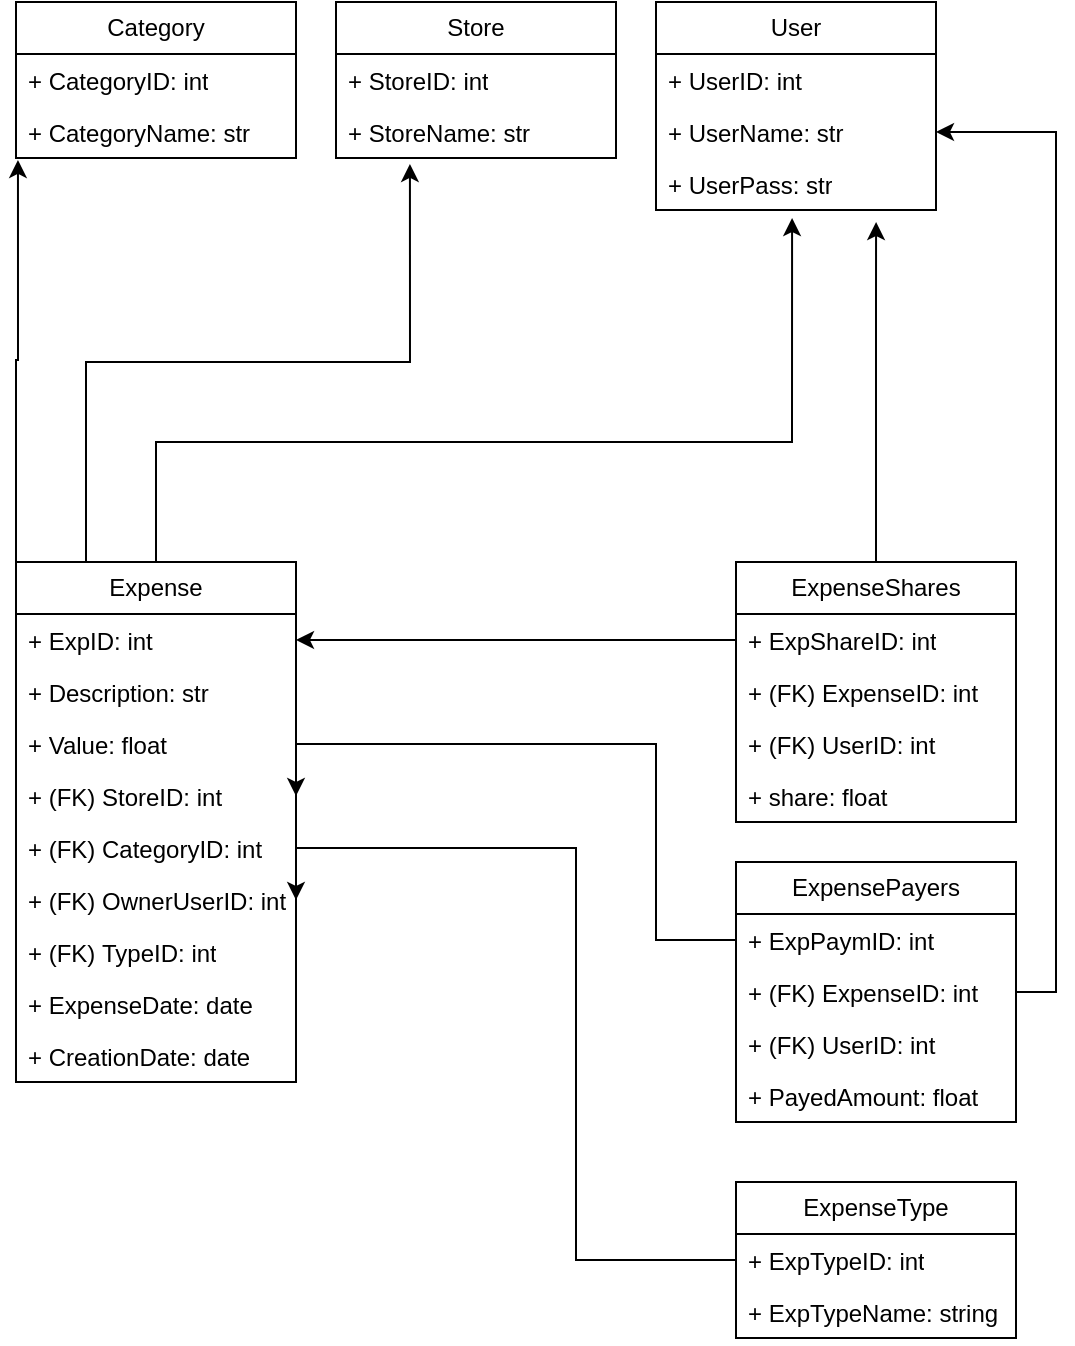 <mxfile version="24.6.4" type="device">
  <diagram id="C5RBs43oDa-KdzZeNtuy" name="Page-1">
    <mxGraphModel dx="1743" dy="1441" grid="1" gridSize="10" guides="1" tooltips="1" connect="1" arrows="1" fold="1" page="1" pageScale="1" pageWidth="827" pageHeight="1169" math="0" shadow="0">
      <root>
        <mxCell id="WIyWlLk6GJQsqaUBKTNV-0" />
        <mxCell id="WIyWlLk6GJQsqaUBKTNV-1" parent="WIyWlLk6GJQsqaUBKTNV-0" />
        <mxCell id="2HHwYVkoNOaQELfMIDZ7-0" value="Expense" style="swimlane;fontStyle=0;childLayout=stackLayout;horizontal=1;startSize=26;fillColor=none;horizontalStack=0;resizeParent=1;resizeParentMax=0;resizeLast=0;collapsible=1;marginBottom=0;whiteSpace=wrap;html=1;" parent="WIyWlLk6GJQsqaUBKTNV-1" vertex="1">
          <mxGeometry x="-674" y="470" width="140" height="260" as="geometry" />
        </mxCell>
        <mxCell id="2HHwYVkoNOaQELfMIDZ7-11" value="+ ExpID: int&lt;span style=&quot;white-space: pre;&quot;&gt;&#x9;&lt;/span&gt;" style="text;strokeColor=none;fillColor=none;align=left;verticalAlign=top;spacingLeft=4;spacingRight=4;overflow=hidden;rotatable=0;points=[[0,0.5],[1,0.5]];portConstraint=eastwest;whiteSpace=wrap;html=1;" parent="2HHwYVkoNOaQELfMIDZ7-0" vertex="1">
          <mxGeometry y="26" width="140" height="26" as="geometry" />
        </mxCell>
        <mxCell id="_qTpF0EUfJcKADuhrHEC-0" value="+ Description: str&lt;span style=&quot;background-color: initial; white-space: pre;&quot;&gt;&#x9;&lt;/span&gt;" style="text;strokeColor=none;fillColor=none;align=left;verticalAlign=top;spacingLeft=4;spacingRight=4;overflow=hidden;rotatable=0;points=[[0,0.5],[1,0.5]];portConstraint=eastwest;whiteSpace=wrap;html=1;" vertex="1" parent="2HHwYVkoNOaQELfMIDZ7-0">
          <mxGeometry y="52" width="140" height="26" as="geometry" />
        </mxCell>
        <mxCell id="2HHwYVkoNOaQELfMIDZ7-1" value="+ Value: float&lt;span style=&quot;white-space: pre;&quot;&gt;&#x9;&lt;/span&gt;" style="text;strokeColor=none;fillColor=none;align=left;verticalAlign=top;spacingLeft=4;spacingRight=4;overflow=hidden;rotatable=0;points=[[0,0.5],[1,0.5]];portConstraint=eastwest;whiteSpace=wrap;html=1;" parent="2HHwYVkoNOaQELfMIDZ7-0" vertex="1">
          <mxGeometry y="78" width="140" height="26" as="geometry" />
        </mxCell>
        <mxCell id="2HHwYVkoNOaQELfMIDZ7-2" value="+ (FK) StoreID: int&amp;nbsp;" style="text;strokeColor=none;fillColor=none;align=left;verticalAlign=top;spacingLeft=4;spacingRight=4;overflow=hidden;rotatable=0;points=[[0,0.5],[1,0.5]];portConstraint=eastwest;whiteSpace=wrap;html=1;" parent="2HHwYVkoNOaQELfMIDZ7-0" vertex="1">
          <mxGeometry y="104" width="140" height="26" as="geometry" />
        </mxCell>
        <mxCell id="2HHwYVkoNOaQELfMIDZ7-3" value="+ (FK) CategoryID: int" style="text;strokeColor=none;fillColor=none;align=left;verticalAlign=top;spacingLeft=4;spacingRight=4;overflow=hidden;rotatable=0;points=[[0,0.5],[1,0.5]];portConstraint=eastwest;whiteSpace=wrap;html=1;" parent="2HHwYVkoNOaQELfMIDZ7-0" vertex="1">
          <mxGeometry y="130" width="140" height="26" as="geometry" />
        </mxCell>
        <mxCell id="2HHwYVkoNOaQELfMIDZ7-4" value="+ (FK) Owner&lt;span style=&quot;background-color: initial;&quot;&gt;User&lt;/span&gt;&lt;span style=&quot;background-color: initial;&quot;&gt;ID: int&lt;/span&gt;" style="text;strokeColor=none;fillColor=none;align=left;verticalAlign=top;spacingLeft=4;spacingRight=4;overflow=hidden;rotatable=0;points=[[0,0.5],[1,0.5]];portConstraint=eastwest;whiteSpace=wrap;html=1;" parent="2HHwYVkoNOaQELfMIDZ7-0" vertex="1">
          <mxGeometry y="156" width="140" height="26" as="geometry" />
        </mxCell>
        <mxCell id="oe2noMy-vkPDawmMcOkZ-4" value="+ (FK)&amp;nbsp;&lt;span style=&quot;background-color: initial;&quot;&gt;TypeID&lt;/span&gt;&lt;span style=&quot;background-color: initial;&quot;&gt;: int&lt;/span&gt;" style="text;strokeColor=none;fillColor=none;align=left;verticalAlign=top;spacingLeft=4;spacingRight=4;overflow=hidden;rotatable=0;points=[[0,0.5],[1,0.5]];portConstraint=eastwest;whiteSpace=wrap;html=1;" parent="2HHwYVkoNOaQELfMIDZ7-0" vertex="1">
          <mxGeometry y="182" width="140" height="26" as="geometry" />
        </mxCell>
        <mxCell id="2HHwYVkoNOaQELfMIDZ7-6" value="+ ExpenseDate&lt;span style=&quot;background-color: initial;&quot;&gt;: date&lt;/span&gt;" style="text;strokeColor=none;fillColor=none;align=left;verticalAlign=top;spacingLeft=4;spacingRight=4;overflow=hidden;rotatable=0;points=[[0,0.5],[1,0.5]];portConstraint=eastwest;whiteSpace=wrap;html=1;" parent="2HHwYVkoNOaQELfMIDZ7-0" vertex="1">
          <mxGeometry y="208" width="140" height="26" as="geometry" />
        </mxCell>
        <mxCell id="2HHwYVkoNOaQELfMIDZ7-5" value="+ CreationDate&lt;span style=&quot;background-color: initial;&quot;&gt;: date&lt;/span&gt;" style="text;strokeColor=none;fillColor=none;align=left;verticalAlign=top;spacingLeft=4;spacingRight=4;overflow=hidden;rotatable=0;points=[[0,0.5],[1,0.5]];portConstraint=eastwest;whiteSpace=wrap;html=1;" parent="2HHwYVkoNOaQELfMIDZ7-0" vertex="1">
          <mxGeometry y="234" width="140" height="26" as="geometry" />
        </mxCell>
        <mxCell id="2HHwYVkoNOaQELfMIDZ7-7" value="Category" style="swimlane;fontStyle=0;childLayout=stackLayout;horizontal=1;startSize=26;fillColor=none;horizontalStack=0;resizeParent=1;resizeParentMax=0;resizeLast=0;collapsible=1;marginBottom=0;whiteSpace=wrap;html=1;" parent="WIyWlLk6GJQsqaUBKTNV-1" vertex="1">
          <mxGeometry x="-674" y="190" width="140" height="78" as="geometry" />
        </mxCell>
        <mxCell id="2HHwYVkoNOaQELfMIDZ7-8" value="+ CategoryID: int" style="text;strokeColor=none;fillColor=none;align=left;verticalAlign=top;spacingLeft=4;spacingRight=4;overflow=hidden;rotatable=0;points=[[0,0.5],[1,0.5]];portConstraint=eastwest;whiteSpace=wrap;html=1;" parent="2HHwYVkoNOaQELfMIDZ7-7" vertex="1">
          <mxGeometry y="26" width="140" height="26" as="geometry" />
        </mxCell>
        <mxCell id="2HHwYVkoNOaQELfMIDZ7-9" value="+ CategoryName: str" style="text;strokeColor=none;fillColor=none;align=left;verticalAlign=top;spacingLeft=4;spacingRight=4;overflow=hidden;rotatable=0;points=[[0,0.5],[1,0.5]];portConstraint=eastwest;whiteSpace=wrap;html=1;" parent="2HHwYVkoNOaQELfMIDZ7-7" vertex="1">
          <mxGeometry y="52" width="140" height="26" as="geometry" />
        </mxCell>
        <mxCell id="2HHwYVkoNOaQELfMIDZ7-12" value="Store" style="swimlane;fontStyle=0;childLayout=stackLayout;horizontal=1;startSize=26;fillColor=none;horizontalStack=0;resizeParent=1;resizeParentMax=0;resizeLast=0;collapsible=1;marginBottom=0;whiteSpace=wrap;html=1;" parent="WIyWlLk6GJQsqaUBKTNV-1" vertex="1">
          <mxGeometry x="-514" y="190" width="140" height="78" as="geometry" />
        </mxCell>
        <mxCell id="2HHwYVkoNOaQELfMIDZ7-13" value="+ StoreID: int" style="text;strokeColor=none;fillColor=none;align=left;verticalAlign=top;spacingLeft=4;spacingRight=4;overflow=hidden;rotatable=0;points=[[0,0.5],[1,0.5]];portConstraint=eastwest;whiteSpace=wrap;html=1;" parent="2HHwYVkoNOaQELfMIDZ7-12" vertex="1">
          <mxGeometry y="26" width="140" height="26" as="geometry" />
        </mxCell>
        <mxCell id="2HHwYVkoNOaQELfMIDZ7-14" value="+ StoreName: str" style="text;strokeColor=none;fillColor=none;align=left;verticalAlign=top;spacingLeft=4;spacingRight=4;overflow=hidden;rotatable=0;points=[[0,0.5],[1,0.5]];portConstraint=eastwest;whiteSpace=wrap;html=1;" parent="2HHwYVkoNOaQELfMIDZ7-12" vertex="1">
          <mxGeometry y="52" width="140" height="26" as="geometry" />
        </mxCell>
        <mxCell id="2HHwYVkoNOaQELfMIDZ7-16" value="User" style="swimlane;fontStyle=0;childLayout=stackLayout;horizontal=1;startSize=26;fillColor=none;horizontalStack=0;resizeParent=1;resizeParentMax=0;resizeLast=0;collapsible=1;marginBottom=0;whiteSpace=wrap;html=1;" parent="WIyWlLk6GJQsqaUBKTNV-1" vertex="1">
          <mxGeometry x="-354" y="190" width="140" height="104" as="geometry" />
        </mxCell>
        <mxCell id="2HHwYVkoNOaQELfMIDZ7-17" value="+ UserID: int" style="text;strokeColor=none;fillColor=none;align=left;verticalAlign=top;spacingLeft=4;spacingRight=4;overflow=hidden;rotatable=0;points=[[0,0.5],[1,0.5]];portConstraint=eastwest;whiteSpace=wrap;html=1;" parent="2HHwYVkoNOaQELfMIDZ7-16" vertex="1">
          <mxGeometry y="26" width="140" height="26" as="geometry" />
        </mxCell>
        <mxCell id="2HHwYVkoNOaQELfMIDZ7-18" value="+ UserName: str" style="text;strokeColor=none;fillColor=none;align=left;verticalAlign=top;spacingLeft=4;spacingRight=4;overflow=hidden;rotatable=0;points=[[0,0.5],[1,0.5]];portConstraint=eastwest;whiteSpace=wrap;html=1;" parent="2HHwYVkoNOaQELfMIDZ7-16" vertex="1">
          <mxGeometry y="52" width="140" height="26" as="geometry" />
        </mxCell>
        <mxCell id="2HHwYVkoNOaQELfMIDZ7-19" value="+ UserPass: str" style="text;strokeColor=none;fillColor=none;align=left;verticalAlign=top;spacingLeft=4;spacingRight=4;overflow=hidden;rotatable=0;points=[[0,0.5],[1,0.5]];portConstraint=eastwest;whiteSpace=wrap;html=1;" parent="2HHwYVkoNOaQELfMIDZ7-16" vertex="1">
          <mxGeometry y="78" width="140" height="26" as="geometry" />
        </mxCell>
        <mxCell id="2HHwYVkoNOaQELfMIDZ7-20" value="ExpensePayers" style="swimlane;fontStyle=0;childLayout=stackLayout;horizontal=1;startSize=26;fillColor=none;horizontalStack=0;resizeParent=1;resizeParentMax=0;resizeLast=0;collapsible=1;marginBottom=0;whiteSpace=wrap;html=1;" parent="WIyWlLk6GJQsqaUBKTNV-1" vertex="1">
          <mxGeometry x="-314" y="620" width="140" height="130" as="geometry" />
        </mxCell>
        <mxCell id="2HHwYVkoNOaQELfMIDZ7-21" value="+ ExpPaymID: int" style="text;strokeColor=none;fillColor=none;align=left;verticalAlign=top;spacingLeft=4;spacingRight=4;overflow=hidden;rotatable=0;points=[[0,0.5],[1,0.5]];portConstraint=eastwest;whiteSpace=wrap;html=1;" parent="2HHwYVkoNOaQELfMIDZ7-20" vertex="1">
          <mxGeometry y="26" width="140" height="26" as="geometry" />
        </mxCell>
        <mxCell id="2HHwYVkoNOaQELfMIDZ7-33" value="+ (FK) ExpenseID: int" style="text;strokeColor=none;fillColor=none;align=left;verticalAlign=top;spacingLeft=4;spacingRight=4;overflow=hidden;rotatable=0;points=[[0,0.5],[1,0.5]];portConstraint=eastwest;whiteSpace=wrap;html=1;" parent="2HHwYVkoNOaQELfMIDZ7-20" vertex="1">
          <mxGeometry y="52" width="140" height="26" as="geometry" />
        </mxCell>
        <mxCell id="2HHwYVkoNOaQELfMIDZ7-22" value="+ (FK) UserID: int" style="text;strokeColor=none;fillColor=none;align=left;verticalAlign=top;spacingLeft=4;spacingRight=4;overflow=hidden;rotatable=0;points=[[0,0.5],[1,0.5]];portConstraint=eastwest;whiteSpace=wrap;html=1;" parent="2HHwYVkoNOaQELfMIDZ7-20" vertex="1">
          <mxGeometry y="78" width="140" height="26" as="geometry" />
        </mxCell>
        <mxCell id="2HHwYVkoNOaQELfMIDZ7-23" value="+ PayedAmount: float" style="text;strokeColor=none;fillColor=none;align=left;verticalAlign=top;spacingLeft=4;spacingRight=4;overflow=hidden;rotatable=0;points=[[0,0.5],[1,0.5]];portConstraint=eastwest;whiteSpace=wrap;html=1;" parent="2HHwYVkoNOaQELfMIDZ7-20" vertex="1">
          <mxGeometry y="104" width="140" height="26" as="geometry" />
        </mxCell>
        <mxCell id="2HHwYVkoNOaQELfMIDZ7-24" value="ExpenseShares" style="swimlane;fontStyle=0;childLayout=stackLayout;horizontal=1;startSize=26;fillColor=none;horizontalStack=0;resizeParent=1;resizeParentMax=0;resizeLast=0;collapsible=1;marginBottom=0;whiteSpace=wrap;html=1;" parent="WIyWlLk6GJQsqaUBKTNV-1" vertex="1">
          <mxGeometry x="-314" y="470" width="140" height="130" as="geometry" />
        </mxCell>
        <mxCell id="2HHwYVkoNOaQELfMIDZ7-25" value="+ ExpShareID: int" style="text;strokeColor=none;fillColor=none;align=left;verticalAlign=top;spacingLeft=4;spacingRight=4;overflow=hidden;rotatable=0;points=[[0,0.5],[1,0.5]];portConstraint=eastwest;whiteSpace=wrap;html=1;" parent="2HHwYVkoNOaQELfMIDZ7-24" vertex="1">
          <mxGeometry y="26" width="140" height="26" as="geometry" />
        </mxCell>
        <mxCell id="2HHwYVkoNOaQELfMIDZ7-31" value="+ (FK) ExpenseID: int" style="text;strokeColor=none;fillColor=none;align=left;verticalAlign=top;spacingLeft=4;spacingRight=4;overflow=hidden;rotatable=0;points=[[0,0.5],[1,0.5]];portConstraint=eastwest;whiteSpace=wrap;html=1;" parent="2HHwYVkoNOaQELfMIDZ7-24" vertex="1">
          <mxGeometry y="52" width="140" height="26" as="geometry" />
        </mxCell>
        <mxCell id="2HHwYVkoNOaQELfMIDZ7-26" value="+ (FK) UserID: int" style="text;strokeColor=none;fillColor=none;align=left;verticalAlign=top;spacingLeft=4;spacingRight=4;overflow=hidden;rotatable=0;points=[[0,0.5],[1,0.5]];portConstraint=eastwest;whiteSpace=wrap;html=1;" parent="2HHwYVkoNOaQELfMIDZ7-24" vertex="1">
          <mxGeometry y="78" width="140" height="26" as="geometry" />
        </mxCell>
        <mxCell id="2HHwYVkoNOaQELfMIDZ7-27" value="+ share: float" style="text;strokeColor=none;fillColor=none;align=left;verticalAlign=top;spacingLeft=4;spacingRight=4;overflow=hidden;rotatable=0;points=[[0,0.5],[1,0.5]];portConstraint=eastwest;whiteSpace=wrap;html=1;" parent="2HHwYVkoNOaQELfMIDZ7-24" vertex="1">
          <mxGeometry y="104" width="140" height="26" as="geometry" />
        </mxCell>
        <mxCell id="2HHwYVkoNOaQELfMIDZ7-28" style="edgeStyle=orthogonalEdgeStyle;rounded=0;orthogonalLoop=1;jettySize=auto;html=1;exitX=0;exitY=0;exitDx=0;exitDy=0;entryX=0.007;entryY=1.038;entryDx=0;entryDy=0;entryPerimeter=0;" parent="WIyWlLk6GJQsqaUBKTNV-1" source="2HHwYVkoNOaQELfMIDZ7-0" target="2HHwYVkoNOaQELfMIDZ7-9" edge="1">
          <mxGeometry relative="1" as="geometry" />
        </mxCell>
        <mxCell id="2HHwYVkoNOaQELfMIDZ7-29" style="edgeStyle=orthogonalEdgeStyle;rounded=0;orthogonalLoop=1;jettySize=auto;html=1;exitX=0.25;exitY=0;exitDx=0;exitDy=0;entryX=0.264;entryY=1.115;entryDx=0;entryDy=0;entryPerimeter=0;" parent="WIyWlLk6GJQsqaUBKTNV-1" source="2HHwYVkoNOaQELfMIDZ7-0" target="2HHwYVkoNOaQELfMIDZ7-14" edge="1">
          <mxGeometry relative="1" as="geometry">
            <Array as="points">
              <mxPoint x="-639" y="370" />
              <mxPoint x="-477" y="370" />
            </Array>
          </mxGeometry>
        </mxCell>
        <mxCell id="2HHwYVkoNOaQELfMIDZ7-30" style="edgeStyle=orthogonalEdgeStyle;rounded=0;orthogonalLoop=1;jettySize=auto;html=1;exitX=0.5;exitY=0;exitDx=0;exitDy=0;entryX=0.486;entryY=1.154;entryDx=0;entryDy=0;entryPerimeter=0;" parent="WIyWlLk6GJQsqaUBKTNV-1" source="2HHwYVkoNOaQELfMIDZ7-0" target="2HHwYVkoNOaQELfMIDZ7-19" edge="1">
          <mxGeometry relative="1" as="geometry">
            <Array as="points">
              <mxPoint x="-604" y="410" />
              <mxPoint x="-286" y="410" />
            </Array>
          </mxGeometry>
        </mxCell>
        <mxCell id="2HHwYVkoNOaQELfMIDZ7-34" style="edgeStyle=orthogonalEdgeStyle;rounded=0;orthogonalLoop=1;jettySize=auto;html=1;exitX=0;exitY=0.5;exitDx=0;exitDy=0;entryX=1;entryY=0.5;entryDx=0;entryDy=0;" parent="WIyWlLk6GJQsqaUBKTNV-1" source="2HHwYVkoNOaQELfMIDZ7-25" target="2HHwYVkoNOaQELfMIDZ7-11" edge="1">
          <mxGeometry relative="1" as="geometry" />
        </mxCell>
        <mxCell id="2HHwYVkoNOaQELfMIDZ7-36" style="edgeStyle=orthogonalEdgeStyle;rounded=0;orthogonalLoop=1;jettySize=auto;html=1;exitX=0.5;exitY=0;exitDx=0;exitDy=0;entryX=0.786;entryY=1.231;entryDx=0;entryDy=0;entryPerimeter=0;" parent="WIyWlLk6GJQsqaUBKTNV-1" source="2HHwYVkoNOaQELfMIDZ7-24" target="2HHwYVkoNOaQELfMIDZ7-19" edge="1">
          <mxGeometry relative="1" as="geometry">
            <Array as="points">
              <mxPoint x="-244" y="340" />
              <mxPoint x="-244" y="340" />
            </Array>
          </mxGeometry>
        </mxCell>
        <mxCell id="2HHwYVkoNOaQELfMIDZ7-37" style="edgeStyle=orthogonalEdgeStyle;rounded=0;orthogonalLoop=1;jettySize=auto;html=1;exitX=1;exitY=0.5;exitDx=0;exitDy=0;entryX=1;entryY=0.5;entryDx=0;entryDy=0;" parent="WIyWlLk6GJQsqaUBKTNV-1" source="2HHwYVkoNOaQELfMIDZ7-33" target="2HHwYVkoNOaQELfMIDZ7-18" edge="1">
          <mxGeometry relative="1" as="geometry" />
        </mxCell>
        <mxCell id="oe2noMy-vkPDawmMcOkZ-0" value="ExpenseType" style="swimlane;fontStyle=0;childLayout=stackLayout;horizontal=1;startSize=26;fillColor=none;horizontalStack=0;resizeParent=1;resizeParentMax=0;resizeLast=0;collapsible=1;marginBottom=0;whiteSpace=wrap;html=1;" parent="WIyWlLk6GJQsqaUBKTNV-1" vertex="1">
          <mxGeometry x="-314" y="780" width="140" height="78" as="geometry" />
        </mxCell>
        <mxCell id="oe2noMy-vkPDawmMcOkZ-1" value="+ ExpTypeID: int" style="text;strokeColor=none;fillColor=none;align=left;verticalAlign=top;spacingLeft=4;spacingRight=4;overflow=hidden;rotatable=0;points=[[0,0.5],[1,0.5]];portConstraint=eastwest;whiteSpace=wrap;html=1;" parent="oe2noMy-vkPDawmMcOkZ-0" vertex="1">
          <mxGeometry y="26" width="140" height="26" as="geometry" />
        </mxCell>
        <mxCell id="oe2noMy-vkPDawmMcOkZ-2" value="+ ExpTypeName: string" style="text;strokeColor=none;fillColor=none;align=left;verticalAlign=top;spacingLeft=4;spacingRight=4;overflow=hidden;rotatable=0;points=[[0,0.5],[1,0.5]];portConstraint=eastwest;whiteSpace=wrap;html=1;" parent="oe2noMy-vkPDawmMcOkZ-0" vertex="1">
          <mxGeometry y="52" width="140" height="26" as="geometry" />
        </mxCell>
        <mxCell id="oe2noMy-vkPDawmMcOkZ-5" style="edgeStyle=orthogonalEdgeStyle;rounded=0;orthogonalLoop=1;jettySize=auto;html=1;exitX=0;exitY=0.5;exitDx=0;exitDy=0;entryX=1;entryY=0.5;entryDx=0;entryDy=0;" parent="WIyWlLk6GJQsqaUBKTNV-1" source="2HHwYVkoNOaQELfMIDZ7-21" target="2HHwYVkoNOaQELfMIDZ7-2" edge="1">
          <mxGeometry relative="1" as="geometry">
            <Array as="points">
              <mxPoint x="-354" y="659" />
              <mxPoint x="-354" y="561" />
            </Array>
          </mxGeometry>
        </mxCell>
        <mxCell id="oe2noMy-vkPDawmMcOkZ-6" style="edgeStyle=orthogonalEdgeStyle;rounded=0;orthogonalLoop=1;jettySize=auto;html=1;exitX=0;exitY=0.5;exitDx=0;exitDy=0;entryX=1;entryY=0.5;entryDx=0;entryDy=0;" parent="WIyWlLk6GJQsqaUBKTNV-1" source="oe2noMy-vkPDawmMcOkZ-1" target="2HHwYVkoNOaQELfMIDZ7-4" edge="1">
          <mxGeometry relative="1" as="geometry">
            <Array as="points">
              <mxPoint x="-394" y="819" />
              <mxPoint x="-394" y="613" />
            </Array>
          </mxGeometry>
        </mxCell>
      </root>
    </mxGraphModel>
  </diagram>
</mxfile>
